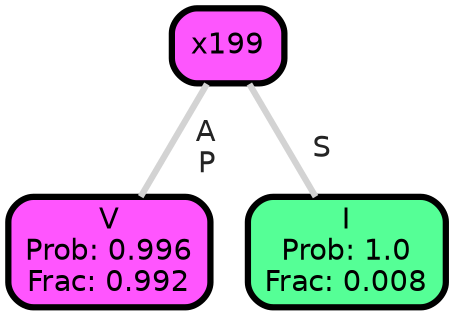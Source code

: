 graph Tree {
node [shape=box, style="filled, rounded",color="black",penwidth="3",fontcolor="black",                 fontname=helvetica] ;
graph [ranksep="0 equally", splines=straight,                 bgcolor=transparent, dpi=200] ;
edge [fontname=helvetica, fontweight=bold,fontcolor=grey14,color=lightgray] ;
0 [label="V
Prob: 0.996
Frac: 0.992", fillcolor="#ff55fe"] ;
1 [label="x199", fillcolor="#fd56fd"] ;
2 [label="I
Prob: 1.0
Frac: 0.008", fillcolor="#55ff96"] ;
1 -- 0 [label=" A\n P",penwidth=3] ;
1 -- 2 [label=" S",penwidth=3] ;
{rank = same;}}